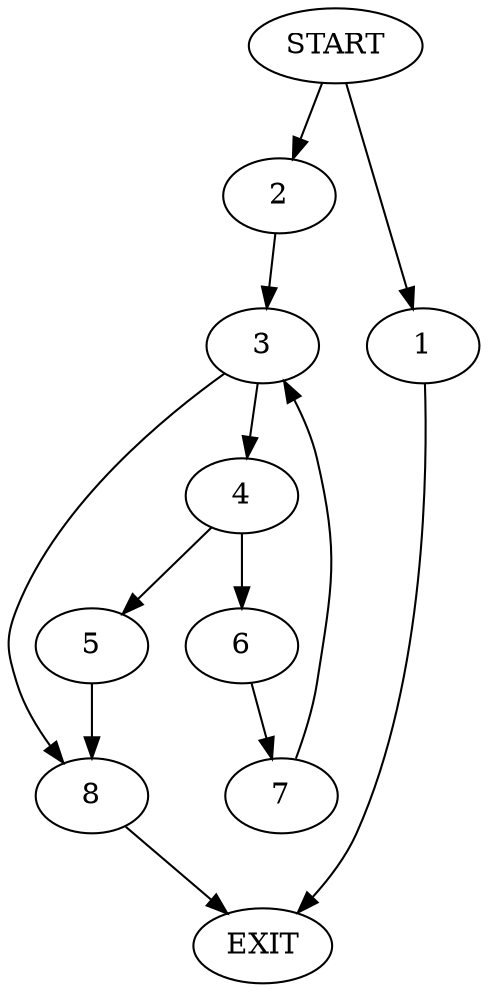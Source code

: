 digraph { 
0 [label="START"];
1;
2;
3;
4;
5;
6;
7;
8;
9[label="EXIT"];
0 -> 1;
0 -> 2;
1 -> 9;
2 -> 3;
3 -> 4;
3 -> 8;
4 -> 5;
4 -> 6;
5 -> 8;
6 -> 7;
7 -> 3;
8 -> 9;
}